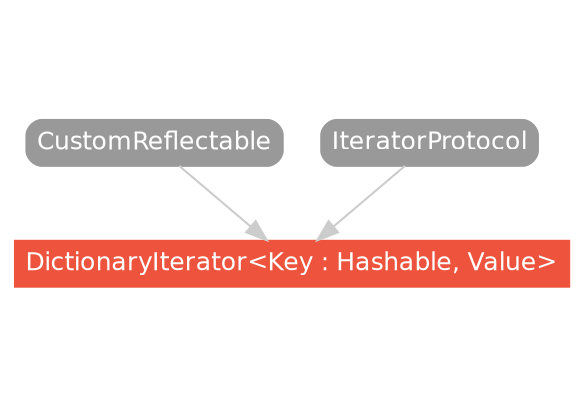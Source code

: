 strict digraph "DictionaryIterator<Key : Hashable, Value> - Type Hierarchy - SwiftDoc.org" {
    pad="0.1,0.8"
    node [shape=box, style="filled,rounded", color="#999999", fillcolor="#999999", fontcolor=white, fontname=Helvetica, fontnames="Helvetica,sansserif", fontsize=12, margin="0.07,0.05", height="0.3"]
    edge [color="#cccccc"]
    "CustomReflectable" [URL="/protocol/CustomReflectable/hierarchy/"]
    "DictionaryIterator<Key : Hashable, Value>" [URL="/type/DictionaryIterator/", style="filled", fillcolor="#ee543d", color="#ee543d"]
    "IteratorProtocol" [URL="/protocol/IteratorProtocol/hierarchy/"]    "IteratorProtocol" -> "DictionaryIterator<Key : Hashable, Value>"
    "CustomReflectable" -> "DictionaryIterator<Key : Hashable, Value>"
    subgraph Types {
        rank = max; "DictionaryIterator<Key : Hashable, Value>";
    }
}